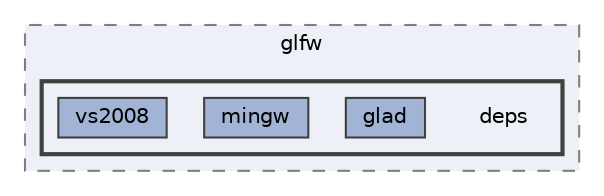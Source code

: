 digraph "C:/Users/HP/Documents/GitHub/Minero-Game/lib/external/glfw/deps"
{
 // LATEX_PDF_SIZE
  bgcolor="transparent";
  edge [fontname=Helvetica,fontsize=10,labelfontname=Helvetica,labelfontsize=10];
  node [fontname=Helvetica,fontsize=10,shape=box,height=0.2,width=0.4];
  compound=true
  subgraph clusterdir_c1217a776f2ce6514792b15e7e0bfd0d {
    graph [ bgcolor="#edf0f7", pencolor="grey50", label="glfw", fontname=Helvetica,fontsize=10 style="filled,dashed", URL="dir_c1217a776f2ce6514792b15e7e0bfd0d.html",tooltip=""]
  subgraph clusterdir_6742470e0b32c25d66f071c34a15c4ee {
    graph [ bgcolor="#edf0f7", pencolor="grey25", label="", fontname=Helvetica,fontsize=10 style="filled,bold", URL="dir_6742470e0b32c25d66f071c34a15c4ee.html",tooltip=""]
    dir_6742470e0b32c25d66f071c34a15c4ee [shape=plaintext, label="deps"];
  dir_9a4cf9bcc960b46e4aebd157187bf566 [label="glad", fillcolor="#a2b4d6", color="grey25", style="filled", URL="dir_9a4cf9bcc960b46e4aebd157187bf566.html",tooltip=""];
  dir_e56a086681eb921d68e9eb16c7044cb4 [label="mingw", fillcolor="#a2b4d6", color="grey25", style="filled", URL="dir_e56a086681eb921d68e9eb16c7044cb4.html",tooltip=""];
  dir_738c7845d3574c917e43d2d8755f43d8 [label="vs2008", fillcolor="#a2b4d6", color="grey25", style="filled", URL="dir_738c7845d3574c917e43d2d8755f43d8.html",tooltip=""];
  }
  }
}
